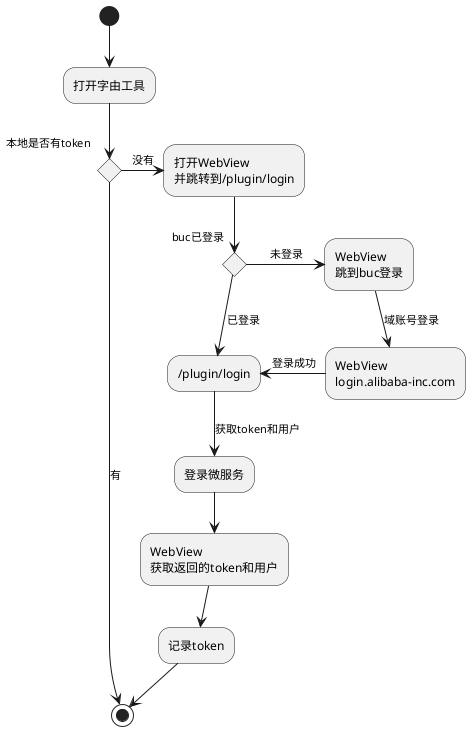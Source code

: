 @startuml
(*) --> "打开字由工具"
if "本地是否有token" then
-right->[没有] "打开WebView\n并跳转到/plugin/login"
if "buc已登录" then
--> [已登录] "/plugin/login"
else
-right-> [未登录] "WebView\n跳到buc登录"
-down-> [域账号登录] "WebView\nlogin.alibaba-inc.com"
-left-> [登录成功] "/plugin/login"
endif
--> [获取token和用户] "登录微服务"
--> "WebView\n获取返回的token和用户"
--> "记录token"
-down-> (*)
else
-right-> [有] (*)
endif
@enduml
